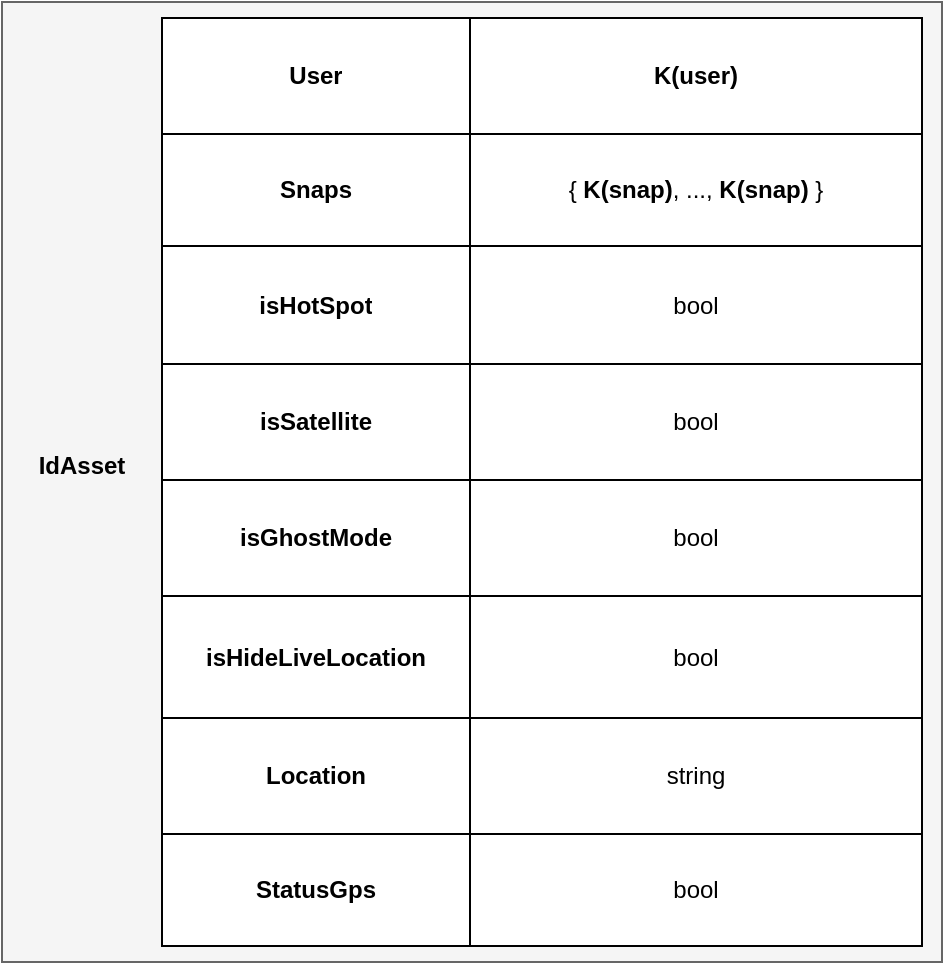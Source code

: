 <mxfile version="22.0.8" type="github">
  <diagram name="Page-1" id="NSEVCT-KlcVan4K2TIxu">
    <mxGraphModel dx="1152" dy="481" grid="1" gridSize="10" guides="1" tooltips="1" connect="1" arrows="1" fold="1" page="1" pageScale="1" pageWidth="1169" pageHeight="827" math="0" shadow="0">
      <root>
        <mxCell id="0" />
        <mxCell id="1" parent="0" />
        <mxCell id="NczhQqMUhUctfnEddbFB-1" value="" style="rounded=0;whiteSpace=wrap;html=1;fillColor=#f5f5f5;fontColor=#333333;strokeColor=#666666;" parent="1" vertex="1">
          <mxGeometry x="310" y="110" width="470" height="480" as="geometry" />
        </mxCell>
        <mxCell id="NczhQqMUhUctfnEddbFB-2" value="&lt;b&gt;IdAsset&lt;/b&gt;" style="text;html=1;strokeColor=none;fillColor=none;align=center;verticalAlign=middle;whiteSpace=wrap;rounded=0;" parent="1" vertex="1">
          <mxGeometry x="320" y="327" width="60" height="30" as="geometry" />
        </mxCell>
        <mxCell id="NczhQqMUhUctfnEddbFB-16" value="" style="shape=table;startSize=0;container=1;collapsible=0;childLayout=tableLayout;" parent="1" vertex="1">
          <mxGeometry x="390" y="118" width="380" height="464" as="geometry" />
        </mxCell>
        <mxCell id="NczhQqMUhUctfnEddbFB-17" value="" style="shape=tableRow;horizontal=0;startSize=0;swimlaneHead=0;swimlaneBody=0;strokeColor=inherit;top=0;left=0;bottom=0;right=0;collapsible=0;dropTarget=0;fillColor=none;points=[[0,0.5],[1,0.5]];portConstraint=eastwest;" parent="NczhQqMUhUctfnEddbFB-16" vertex="1">
          <mxGeometry width="380" height="58" as="geometry" />
        </mxCell>
        <mxCell id="NczhQqMUhUctfnEddbFB-18" value="&lt;b&gt;User&lt;/b&gt;" style="shape=partialRectangle;html=1;whiteSpace=wrap;connectable=0;strokeColor=inherit;overflow=hidden;fillColor=none;top=0;left=0;bottom=0;right=0;pointerEvents=1;" parent="NczhQqMUhUctfnEddbFB-17" vertex="1">
          <mxGeometry width="154" height="58" as="geometry">
            <mxRectangle width="154" height="58" as="alternateBounds" />
          </mxGeometry>
        </mxCell>
        <mxCell id="NczhQqMUhUctfnEddbFB-19" value="&lt;b&gt;K(user) &lt;/b&gt;" style="shape=partialRectangle;html=1;whiteSpace=wrap;connectable=0;strokeColor=inherit;overflow=hidden;fillColor=none;top=0;left=0;bottom=0;right=0;pointerEvents=1;" parent="NczhQqMUhUctfnEddbFB-17" vertex="1">
          <mxGeometry x="154" width="226" height="58" as="geometry">
            <mxRectangle width="226" height="58" as="alternateBounds" />
          </mxGeometry>
        </mxCell>
        <mxCell id="NczhQqMUhUctfnEddbFB-20" value="" style="shape=tableRow;horizontal=0;startSize=0;swimlaneHead=0;swimlaneBody=0;strokeColor=inherit;top=0;left=0;bottom=0;right=0;collapsible=0;dropTarget=0;fillColor=none;points=[[0,0.5],[1,0.5]];portConstraint=eastwest;" parent="NczhQqMUhUctfnEddbFB-16" vertex="1">
          <mxGeometry y="58" width="380" height="56" as="geometry" />
        </mxCell>
        <mxCell id="NczhQqMUhUctfnEddbFB-21" value="&lt;b&gt;Snaps&lt;/b&gt;" style="shape=partialRectangle;html=1;whiteSpace=wrap;connectable=0;strokeColor=inherit;overflow=hidden;fillColor=none;top=0;left=0;bottom=0;right=0;pointerEvents=1;" parent="NczhQqMUhUctfnEddbFB-20" vertex="1">
          <mxGeometry width="154" height="56" as="geometry">
            <mxRectangle width="154" height="56" as="alternateBounds" />
          </mxGeometry>
        </mxCell>
        <mxCell id="NczhQqMUhUctfnEddbFB-22" value="{&lt;b&gt; K(snap)&lt;/b&gt;, ..., &lt;b&gt;K(snap)&lt;/b&gt; }" style="shape=partialRectangle;html=1;whiteSpace=wrap;connectable=0;strokeColor=inherit;overflow=hidden;fillColor=none;top=0;left=0;bottom=0;right=0;pointerEvents=1;" parent="NczhQqMUhUctfnEddbFB-20" vertex="1">
          <mxGeometry x="154" width="226" height="56" as="geometry">
            <mxRectangle width="226" height="56" as="alternateBounds" />
          </mxGeometry>
        </mxCell>
        <mxCell id="NczhQqMUhUctfnEddbFB-23" value="" style="shape=tableRow;horizontal=0;startSize=0;swimlaneHead=0;swimlaneBody=0;strokeColor=inherit;top=0;left=0;bottom=0;right=0;collapsible=0;dropTarget=0;fillColor=none;points=[[0,0.5],[1,0.5]];portConstraint=eastwest;" parent="NczhQqMUhUctfnEddbFB-16" vertex="1">
          <mxGeometry y="114" width="380" height="59" as="geometry" />
        </mxCell>
        <mxCell id="NczhQqMUhUctfnEddbFB-24" value="&lt;b&gt;isHotSpot&lt;/b&gt;" style="shape=partialRectangle;html=1;whiteSpace=wrap;connectable=0;strokeColor=inherit;overflow=hidden;fillColor=none;top=0;left=0;bottom=0;right=0;pointerEvents=1;" parent="NczhQqMUhUctfnEddbFB-23" vertex="1">
          <mxGeometry width="154" height="59" as="geometry">
            <mxRectangle width="154" height="59" as="alternateBounds" />
          </mxGeometry>
        </mxCell>
        <mxCell id="NczhQqMUhUctfnEddbFB-25" value="bool" style="shape=partialRectangle;html=1;whiteSpace=wrap;connectable=0;strokeColor=inherit;overflow=hidden;fillColor=none;top=0;left=0;bottom=0;right=0;pointerEvents=1;" parent="NczhQqMUhUctfnEddbFB-23" vertex="1">
          <mxGeometry x="154" width="226" height="59" as="geometry">
            <mxRectangle width="226" height="59" as="alternateBounds" />
          </mxGeometry>
        </mxCell>
        <mxCell id="NczhQqMUhUctfnEddbFB-26" value="" style="shape=tableRow;horizontal=0;startSize=0;swimlaneHead=0;swimlaneBody=0;strokeColor=inherit;top=0;left=0;bottom=0;right=0;collapsible=0;dropTarget=0;fillColor=none;points=[[0,0.5],[1,0.5]];portConstraint=eastwest;" parent="NczhQqMUhUctfnEddbFB-16" vertex="1">
          <mxGeometry y="173" width="380" height="58" as="geometry" />
        </mxCell>
        <mxCell id="NczhQqMUhUctfnEddbFB-27" value="&lt;b&gt;isSatellite&lt;/b&gt;" style="shape=partialRectangle;html=1;whiteSpace=wrap;connectable=0;strokeColor=inherit;overflow=hidden;fillColor=none;top=0;left=0;bottom=0;right=0;pointerEvents=1;" parent="NczhQqMUhUctfnEddbFB-26" vertex="1">
          <mxGeometry width="154" height="58" as="geometry">
            <mxRectangle width="154" height="58" as="alternateBounds" />
          </mxGeometry>
        </mxCell>
        <mxCell id="NczhQqMUhUctfnEddbFB-28" value="bool" style="shape=partialRectangle;html=1;whiteSpace=wrap;connectable=0;strokeColor=inherit;overflow=hidden;fillColor=none;top=0;left=0;bottom=0;right=0;pointerEvents=1;" parent="NczhQqMUhUctfnEddbFB-26" vertex="1">
          <mxGeometry x="154" width="226" height="58" as="geometry">
            <mxRectangle width="226" height="58" as="alternateBounds" />
          </mxGeometry>
        </mxCell>
        <mxCell id="NczhQqMUhUctfnEddbFB-29" value="" style="shape=tableRow;horizontal=0;startSize=0;swimlaneHead=0;swimlaneBody=0;strokeColor=inherit;top=0;left=0;bottom=0;right=0;collapsible=0;dropTarget=0;fillColor=none;points=[[0,0.5],[1,0.5]];portConstraint=eastwest;" parent="NczhQqMUhUctfnEddbFB-16" vertex="1">
          <mxGeometry y="231" width="380" height="58" as="geometry" />
        </mxCell>
        <mxCell id="NczhQqMUhUctfnEddbFB-30" value="&lt;b&gt;isGhostMode&lt;/b&gt;" style="shape=partialRectangle;html=1;whiteSpace=wrap;connectable=0;strokeColor=inherit;overflow=hidden;fillColor=none;top=0;left=0;bottom=0;right=0;pointerEvents=1;" parent="NczhQqMUhUctfnEddbFB-29" vertex="1">
          <mxGeometry width="154" height="58" as="geometry">
            <mxRectangle width="154" height="58" as="alternateBounds" />
          </mxGeometry>
        </mxCell>
        <mxCell id="NczhQqMUhUctfnEddbFB-31" value="bool" style="shape=partialRectangle;html=1;whiteSpace=wrap;connectable=0;strokeColor=inherit;overflow=hidden;fillColor=none;top=0;left=0;bottom=0;right=0;pointerEvents=1;" parent="NczhQqMUhUctfnEddbFB-29" vertex="1">
          <mxGeometry x="154" width="226" height="58" as="geometry">
            <mxRectangle width="226" height="58" as="alternateBounds" />
          </mxGeometry>
        </mxCell>
        <mxCell id="NczhQqMUhUctfnEddbFB-32" value="" style="shape=tableRow;horizontal=0;startSize=0;swimlaneHead=0;swimlaneBody=0;strokeColor=inherit;top=0;left=0;bottom=0;right=0;collapsible=0;dropTarget=0;fillColor=none;points=[[0,0.5],[1,0.5]];portConstraint=eastwest;" parent="NczhQqMUhUctfnEddbFB-16" vertex="1">
          <mxGeometry y="289" width="380" height="61" as="geometry" />
        </mxCell>
        <mxCell id="NczhQqMUhUctfnEddbFB-33" value="&lt;b&gt;isHideLiveLocation&lt;/b&gt;" style="shape=partialRectangle;html=1;whiteSpace=wrap;connectable=0;strokeColor=inherit;overflow=hidden;fillColor=none;top=0;left=0;bottom=0;right=0;pointerEvents=1;" parent="NczhQqMUhUctfnEddbFB-32" vertex="1">
          <mxGeometry width="154" height="61" as="geometry">
            <mxRectangle width="154" height="61" as="alternateBounds" />
          </mxGeometry>
        </mxCell>
        <mxCell id="NczhQqMUhUctfnEddbFB-34" value="bool" style="shape=partialRectangle;html=1;whiteSpace=wrap;connectable=0;strokeColor=inherit;overflow=hidden;fillColor=none;top=0;left=0;bottom=0;right=0;pointerEvents=1;" parent="NczhQqMUhUctfnEddbFB-32" vertex="1">
          <mxGeometry x="154" width="226" height="61" as="geometry">
            <mxRectangle width="226" height="61" as="alternateBounds" />
          </mxGeometry>
        </mxCell>
        <mxCell id="rxMcZtcc7EQ-laUvSqI0-1" value="" style="shape=tableRow;horizontal=0;startSize=0;swimlaneHead=0;swimlaneBody=0;strokeColor=inherit;top=0;left=0;bottom=0;right=0;collapsible=0;dropTarget=0;fillColor=none;points=[[0,0.5],[1,0.5]];portConstraint=eastwest;" vertex="1" parent="NczhQqMUhUctfnEddbFB-16">
          <mxGeometry y="350" width="380" height="58" as="geometry" />
        </mxCell>
        <mxCell id="rxMcZtcc7EQ-laUvSqI0-2" value="&lt;b&gt;Location&lt;/b&gt;" style="shape=partialRectangle;html=1;whiteSpace=wrap;connectable=0;strokeColor=inherit;overflow=hidden;fillColor=none;top=0;left=0;bottom=0;right=0;pointerEvents=1;" vertex="1" parent="rxMcZtcc7EQ-laUvSqI0-1">
          <mxGeometry width="154" height="58" as="geometry">
            <mxRectangle width="154" height="58" as="alternateBounds" />
          </mxGeometry>
        </mxCell>
        <mxCell id="rxMcZtcc7EQ-laUvSqI0-3" value="string" style="shape=partialRectangle;html=1;whiteSpace=wrap;connectable=0;strokeColor=inherit;overflow=hidden;fillColor=none;top=0;left=0;bottom=0;right=0;pointerEvents=1;" vertex="1" parent="rxMcZtcc7EQ-laUvSqI0-1">
          <mxGeometry x="154" width="226" height="58" as="geometry">
            <mxRectangle width="226" height="58" as="alternateBounds" />
          </mxGeometry>
        </mxCell>
        <mxCell id="rxMcZtcc7EQ-laUvSqI0-4" value="" style="shape=tableRow;horizontal=0;startSize=0;swimlaneHead=0;swimlaneBody=0;strokeColor=inherit;top=0;left=0;bottom=0;right=0;collapsible=0;dropTarget=0;fillColor=none;points=[[0,0.5],[1,0.5]];portConstraint=eastwest;" vertex="1" parent="NczhQqMUhUctfnEddbFB-16">
          <mxGeometry y="408" width="380" height="56" as="geometry" />
        </mxCell>
        <mxCell id="rxMcZtcc7EQ-laUvSqI0-5" value="&lt;b&gt;StatusGps&lt;/b&gt;" style="shape=partialRectangle;html=1;whiteSpace=wrap;connectable=0;strokeColor=inherit;overflow=hidden;fillColor=none;top=0;left=0;bottom=0;right=0;pointerEvents=1;" vertex="1" parent="rxMcZtcc7EQ-laUvSqI0-4">
          <mxGeometry width="154" height="56" as="geometry">
            <mxRectangle width="154" height="56" as="alternateBounds" />
          </mxGeometry>
        </mxCell>
        <mxCell id="rxMcZtcc7EQ-laUvSqI0-6" value="bool" style="shape=partialRectangle;html=1;whiteSpace=wrap;connectable=0;strokeColor=inherit;overflow=hidden;fillColor=none;top=0;left=0;bottom=0;right=0;pointerEvents=1;" vertex="1" parent="rxMcZtcc7EQ-laUvSqI0-4">
          <mxGeometry x="154" width="226" height="56" as="geometry">
            <mxRectangle width="226" height="56" as="alternateBounds" />
          </mxGeometry>
        </mxCell>
      </root>
    </mxGraphModel>
  </diagram>
</mxfile>
